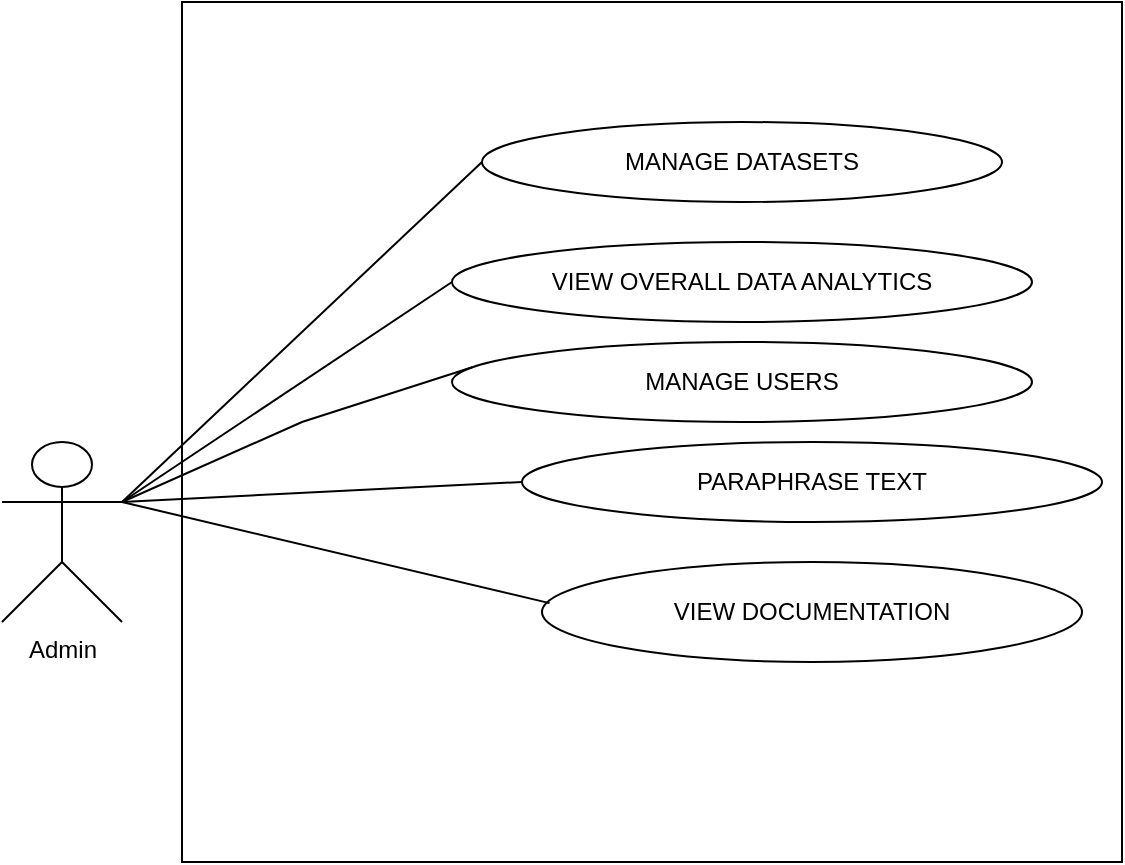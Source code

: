 <mxfile version="20.8.0" type="github">
  <diagram id="drltgcuYzXrYDFVIjzMi" name="Page-1">
    <mxGraphModel dx="1136" dy="571" grid="1" gridSize="10" guides="1" tooltips="1" connect="1" arrows="1" fold="1" page="1" pageScale="1" pageWidth="1400" pageHeight="850" math="0" shadow="0">
      <root>
        <mxCell id="0" />
        <mxCell id="1" parent="0" />
        <mxCell id="rTlkcewEFIC8us19G5Wp-43" value="" style="rounded=0;whiteSpace=wrap;html=1;" vertex="1" parent="1">
          <mxGeometry x="170" y="170" width="470" height="430" as="geometry" />
        </mxCell>
        <mxCell id="rTlkcewEFIC8us19G5Wp-1" value="Admin" style="shape=umlActor;verticalLabelPosition=bottom;verticalAlign=top;html=1;outlineConnect=0;" vertex="1" parent="1">
          <mxGeometry x="80" y="390" width="60" height="90" as="geometry" />
        </mxCell>
        <mxCell id="rTlkcewEFIC8us19G5Wp-6" value="MANAGE DATASETS" style="ellipse;whiteSpace=wrap;html=1;" vertex="1" parent="1">
          <mxGeometry x="320" y="230" width="260" height="40" as="geometry" />
        </mxCell>
        <mxCell id="rTlkcewEFIC8us19G5Wp-7" value="VIEW OVERALL DATA ANALYTICS" style="ellipse;whiteSpace=wrap;html=1;" vertex="1" parent="1">
          <mxGeometry x="305" y="290" width="290" height="40" as="geometry" />
        </mxCell>
        <mxCell id="rTlkcewEFIC8us19G5Wp-14" value="" style="endArrow=none;html=1;rounded=0;entryX=0;entryY=0.5;entryDx=0;entryDy=0;exitX=1;exitY=0.333;exitDx=0;exitDy=0;exitPerimeter=0;" edge="1" parent="1" source="rTlkcewEFIC8us19G5Wp-1" target="rTlkcewEFIC8us19G5Wp-6">
          <mxGeometry width="50" height="50" relative="1" as="geometry">
            <mxPoint x="150" y="420" as="sourcePoint" />
            <mxPoint x="190" y="350" as="targetPoint" />
          </mxGeometry>
        </mxCell>
        <mxCell id="rTlkcewEFIC8us19G5Wp-15" value="" style="endArrow=none;html=1;rounded=0;entryX=0;entryY=0.5;entryDx=0;entryDy=0;" edge="1" parent="1" target="rTlkcewEFIC8us19G5Wp-7">
          <mxGeometry width="50" height="50" relative="1" as="geometry">
            <mxPoint x="140" y="420" as="sourcePoint" />
            <mxPoint x="190" y="350" as="targetPoint" />
          </mxGeometry>
        </mxCell>
        <mxCell id="rTlkcewEFIC8us19G5Wp-17" value="PARAPHRASE TEXT" style="ellipse;whiteSpace=wrap;html=1;" vertex="1" parent="1">
          <mxGeometry x="340" y="390" width="290" height="40" as="geometry" />
        </mxCell>
        <mxCell id="rTlkcewEFIC8us19G5Wp-18" value="" style="endArrow=none;html=1;rounded=0;exitX=1;exitY=0.333;exitDx=0;exitDy=0;exitPerimeter=0;entryX=0;entryY=0.5;entryDx=0;entryDy=0;" edge="1" parent="1" source="rTlkcewEFIC8us19G5Wp-1" target="rTlkcewEFIC8us19G5Wp-17">
          <mxGeometry width="50" height="50" relative="1" as="geometry">
            <mxPoint x="510" y="310" as="sourcePoint" />
            <mxPoint x="560" y="260" as="targetPoint" />
          </mxGeometry>
        </mxCell>
        <mxCell id="rTlkcewEFIC8us19G5Wp-21" style="edgeStyle=orthogonalEdgeStyle;rounded=0;orthogonalLoop=1;jettySize=auto;html=1;exitX=0.5;exitY=1;exitDx=0;exitDy=0;" edge="1" parent="1">
          <mxGeometry relative="1" as="geometry">
            <mxPoint x="450" y="340" as="sourcePoint" />
            <mxPoint x="450" y="340" as="targetPoint" />
          </mxGeometry>
        </mxCell>
        <mxCell id="rTlkcewEFIC8us19G5Wp-23" value="MANAGE USERS" style="ellipse;whiteSpace=wrap;html=1;" vertex="1" parent="1">
          <mxGeometry x="305" y="340" width="290" height="40" as="geometry" />
        </mxCell>
        <mxCell id="rTlkcewEFIC8us19G5Wp-26" value="VIEW DOCUMENTATION" style="ellipse;whiteSpace=wrap;html=1;" vertex="1" parent="1">
          <mxGeometry x="350" y="450" width="270" height="50" as="geometry" />
        </mxCell>
        <mxCell id="rTlkcewEFIC8us19G5Wp-28" value="" style="endArrow=none;html=1;rounded=0;entryX=0.014;entryY=0.411;entryDx=0;entryDy=0;entryPerimeter=0;" edge="1" parent="1" target="rTlkcewEFIC8us19G5Wp-26">
          <mxGeometry width="50" height="50" relative="1" as="geometry">
            <mxPoint x="140" y="420" as="sourcePoint" />
            <mxPoint x="190" y="370" as="targetPoint" />
          </mxGeometry>
        </mxCell>
        <mxCell id="rTlkcewEFIC8us19G5Wp-34" value="" style="endArrow=none;html=1;rounded=0;entryX=0.035;entryY=0.316;entryDx=0;entryDy=0;entryPerimeter=0;" edge="1" parent="1" target="rTlkcewEFIC8us19G5Wp-23">
          <mxGeometry width="50" height="50" relative="1" as="geometry">
            <mxPoint x="140" y="420" as="sourcePoint" />
            <mxPoint x="200" y="335" as="targetPoint" />
            <Array as="points">
              <mxPoint x="230" y="380" />
            </Array>
          </mxGeometry>
        </mxCell>
      </root>
    </mxGraphModel>
  </diagram>
</mxfile>
